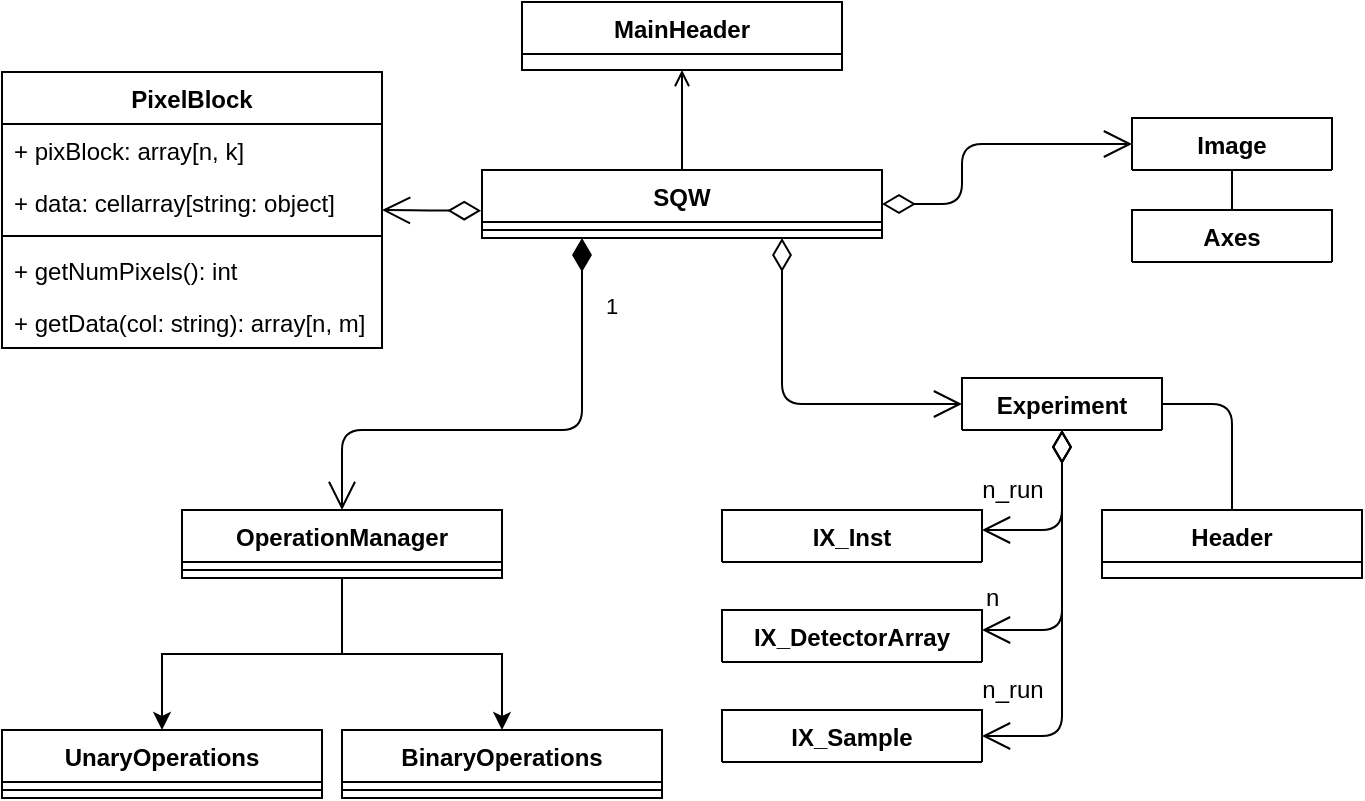 <mxfile version="12.6.5" type="device" pages="3"><diagram id="QwqzA-jwFppYoHjZDij1" name="SQW"><mxGraphModel dx="1741" dy="666" grid="1" gridSize="10" guides="1" tooltips="1" connect="1" arrows="1" fold="1" page="1" pageScale="1" pageWidth="827" pageHeight="1169" math="1" shadow="0"><root><mxCell id="0"/><mxCell id="1" parent="0"/><mxCell id="uByzrHGKSNiiSkmehca9-1" value="Experiment" style="swimlane;fontStyle=1;align=center;verticalAlign=top;childLayout=stackLayout;horizontal=1;startSize=26;horizontalStack=0;resizeParent=1;resizeParentMax=0;resizeLast=0;collapsible=1;marginBottom=0;" parent="1" vertex="1" collapsed="1"><mxGeometry x="310" y="254" width="100" height="26" as="geometry"><mxRectangle x="340" y="240" width="160" height="86" as="alternateBounds"/></mxGeometry></mxCell><mxCell id="uByzrHGKSNiiSkmehca9-2" value="+ field: type" style="text;strokeColor=none;fillColor=none;align=left;verticalAlign=top;spacingLeft=4;spacingRight=4;overflow=hidden;rotatable=0;points=[[0,0.5],[1,0.5]];portConstraint=eastwest;" parent="uByzrHGKSNiiSkmehca9-1" vertex="1"><mxGeometry y="26" width="100" height="26" as="geometry"/></mxCell><mxCell id="uByzrHGKSNiiSkmehca9-3" value="" style="line;strokeWidth=1;fillColor=none;align=left;verticalAlign=middle;spacingTop=-1;spacingLeft=3;spacingRight=3;rotatable=0;labelPosition=right;points=[];portConstraint=eastwest;" parent="uByzrHGKSNiiSkmehca9-1" vertex="1"><mxGeometry y="52" width="100" height="8" as="geometry"/></mxCell><mxCell id="uByzrHGKSNiiSkmehca9-4" value="+ method(type): type" style="text;strokeColor=none;fillColor=none;align=left;verticalAlign=top;spacingLeft=4;spacingRight=4;overflow=hidden;rotatable=0;points=[[0,0.5],[1,0.5]];portConstraint=eastwest;" parent="uByzrHGKSNiiSkmehca9-1" vertex="1"><mxGeometry y="60" width="100" height="26" as="geometry"/></mxCell><mxCell id="uByzrHGKSNiiSkmehca9-5" value="IX_Inst" style="swimlane;fontStyle=1;align=center;verticalAlign=top;childLayout=stackLayout;horizontal=1;startSize=26;horizontalStack=0;resizeParent=1;resizeParentMax=0;resizeLast=0;collapsible=1;marginBottom=0;" parent="1" vertex="1" collapsed="1"><mxGeometry x="190" y="320" width="130" height="26" as="geometry"><mxRectangle x="340" y="240" width="160" height="86" as="alternateBounds"/></mxGeometry></mxCell><mxCell id="uByzrHGKSNiiSkmehca9-6" value="+ field: type" style="text;strokeColor=none;fillColor=none;align=left;verticalAlign=top;spacingLeft=4;spacingRight=4;overflow=hidden;rotatable=0;points=[[0,0.5],[1,0.5]];portConstraint=eastwest;" parent="uByzrHGKSNiiSkmehca9-5" vertex="1"><mxGeometry y="26" width="130" height="26" as="geometry"/></mxCell><mxCell id="uByzrHGKSNiiSkmehca9-7" value="" style="line;strokeWidth=1;fillColor=none;align=left;verticalAlign=middle;spacingTop=-1;spacingLeft=3;spacingRight=3;rotatable=0;labelPosition=right;points=[];portConstraint=eastwest;" parent="uByzrHGKSNiiSkmehca9-5" vertex="1"><mxGeometry y="52" width="130" height="8" as="geometry"/></mxCell><mxCell id="uByzrHGKSNiiSkmehca9-8" value="+ method(type): type" style="text;strokeColor=none;fillColor=none;align=left;verticalAlign=top;spacingLeft=4;spacingRight=4;overflow=hidden;rotatable=0;points=[[0,0.5],[1,0.5]];portConstraint=eastwest;" parent="uByzrHGKSNiiSkmehca9-5" vertex="1"><mxGeometry y="60" width="130" height="26" as="geometry"/></mxCell><mxCell id="UXlfyjf_Ma_V-kCq7mnc-8" value="" style="edgeStyle=orthogonalEdgeStyle;rounded=0;orthogonalLoop=1;jettySize=auto;html=1;entryX=0.5;entryY=1;entryDx=0;entryDy=0;endArrow=open;endFill=0;" parent="1" source="uByzrHGKSNiiSkmehca9-13" target="UXlfyjf_Ma_V-kCq7mnc-3" edge="1"><mxGeometry relative="1" as="geometry"><mxPoint x="140" y="168" as="targetPoint"/></mxGeometry></mxCell><mxCell id="uByzrHGKSNiiSkmehca9-13" value="SQW" style="swimlane;fontStyle=1;align=center;verticalAlign=top;childLayout=stackLayout;horizontal=1;startSize=26;horizontalStack=0;resizeParent=1;resizeParentMax=0;resizeLast=0;collapsible=1;marginBottom=0;" parent="1" vertex="1"><mxGeometry x="70" y="150" width="200" height="34" as="geometry"><mxRectangle x="140" y="250" width="130" height="60" as="alternateBounds"/></mxGeometry></mxCell><mxCell id="uByzrHGKSNiiSkmehca9-15" value="" style="line;strokeWidth=1;fillColor=none;align=left;verticalAlign=middle;spacingTop=-1;spacingLeft=3;spacingRight=3;rotatable=0;labelPosition=right;points=[];portConstraint=eastwest;" parent="uByzrHGKSNiiSkmehca9-13" vertex="1"><mxGeometry y="26" width="200" height="8" as="geometry"/></mxCell><mxCell id="uByzrHGKSNiiSkmehca9-19" value="" style="endArrow=open;html=1;endSize=12;startArrow=diamondThin;startSize=14;startFill=0;edgeStyle=orthogonalEdgeStyle;align=left;verticalAlign=bottom;endFill=0;" parent="1" source="uByzrHGKSNiiSkmehca9-1" target="bOdLpcUuw56rMBCcb9Eu-4" edge="1"><mxGeometry x="-1" y="3" relative="1" as="geometry"><mxPoint x="340" y="294" as="sourcePoint"/><mxPoint x="510" y="261" as="targetPoint"/><Array as="points"><mxPoint x="360" y="380"/></Array></mxGeometry></mxCell><mxCell id="uByzrHGKSNiiSkmehca9-21" value="" style="endArrow=open;html=1;endSize=12;startArrow=diamondThin;startSize=14;startFill=0;edgeStyle=orthogonalEdgeStyle;align=left;verticalAlign=bottom;entryX=0;entryY=0.5;entryDx=0;entryDy=0;exitX=0.75;exitY=1;exitDx=0;exitDy=0;" parent="1" source="uByzrHGKSNiiSkmehca9-13" target="uByzrHGKSNiiSkmehca9-1" edge="1"><mxGeometry x="-1" y="3" relative="1" as="geometry"><mxPoint x="380" y="294" as="sourcePoint"/><mxPoint x="560" y="271" as="targetPoint"/></mxGeometry></mxCell><mxCell id="uByzrHGKSNiiSkmehca9-24" value="" style="endArrow=open;html=1;endSize=12;startArrow=diamondThin;startSize=14;startFill=0;edgeStyle=orthogonalEdgeStyle;align=left;verticalAlign=bottom;exitX=-0.002;exitY=0.598;exitDx=0;exitDy=0;exitPerimeter=0;" parent="1" source="uByzrHGKSNiiSkmehca9-13" target="uPq2x5SJ8ggqjvuGyhQm-1" edge="1"><mxGeometry x="-1" y="3" relative="1" as="geometry"><mxPoint x="70" y="189" as="sourcePoint"/><mxPoint x="-90" y="220" as="targetPoint"/><Array as="points"/></mxGeometry></mxCell><mxCell id="uByzrHGKSNiiSkmehca9-26" value="Image" style="swimlane;fontStyle=1;align=center;verticalAlign=top;childLayout=stackLayout;horizontal=1;startSize=26;horizontalStack=0;resizeParent=1;resizeParentMax=0;resizeLast=0;collapsible=1;marginBottom=0;" parent="1" vertex="1" collapsed="1"><mxGeometry x="395" y="124" width="100" height="26" as="geometry"><mxRectangle x="340" y="240" width="160" height="86" as="alternateBounds"/></mxGeometry></mxCell><mxCell id="uByzrHGKSNiiSkmehca9-27" value="+ field: type" style="text;strokeColor=none;fillColor=none;align=left;verticalAlign=top;spacingLeft=4;spacingRight=4;overflow=hidden;rotatable=0;points=[[0,0.5],[1,0.5]];portConstraint=eastwest;" parent="uByzrHGKSNiiSkmehca9-26" vertex="1"><mxGeometry y="26" width="100" height="26" as="geometry"/></mxCell><mxCell id="uByzrHGKSNiiSkmehca9-28" value="" style="line;strokeWidth=1;fillColor=none;align=left;verticalAlign=middle;spacingTop=-1;spacingLeft=3;spacingRight=3;rotatable=0;labelPosition=right;points=[];portConstraint=eastwest;" parent="uByzrHGKSNiiSkmehca9-26" vertex="1"><mxGeometry y="52" width="100" height="8" as="geometry"/></mxCell><mxCell id="uByzrHGKSNiiSkmehca9-29" value="+ method(type): type" style="text;strokeColor=none;fillColor=none;align=left;verticalAlign=top;spacingLeft=4;spacingRight=4;overflow=hidden;rotatable=0;points=[[0,0.5],[1,0.5]];portConstraint=eastwest;" parent="uByzrHGKSNiiSkmehca9-26" vertex="1"><mxGeometry y="60" width="100" height="26" as="geometry"/></mxCell><mxCell id="HDibPzXR41GS8r8issZK-11" value="Axes" style="swimlane;fontStyle=1;align=center;verticalAlign=top;childLayout=stackLayout;horizontal=1;startSize=26;horizontalStack=0;resizeParent=1;resizeParentMax=0;resizeLast=0;collapsible=1;marginBottom=0;" parent="1" vertex="1" collapsed="1"><mxGeometry x="395" y="170" width="100" height="26" as="geometry"><mxRectangle x="340" y="240" width="160" height="86" as="alternateBounds"/></mxGeometry></mxCell><mxCell id="HDibPzXR41GS8r8issZK-12" value="+ field: type" style="text;strokeColor=none;fillColor=none;align=left;verticalAlign=top;spacingLeft=4;spacingRight=4;overflow=hidden;rotatable=0;points=[[0,0.5],[1,0.5]];portConstraint=eastwest;" parent="HDibPzXR41GS8r8issZK-11" vertex="1"><mxGeometry y="26" width="100" height="26" as="geometry"/></mxCell><mxCell id="HDibPzXR41GS8r8issZK-13" value="" style="line;strokeWidth=1;fillColor=none;align=left;verticalAlign=middle;spacingTop=-1;spacingLeft=3;spacingRight=3;rotatable=0;labelPosition=right;points=[];portConstraint=eastwest;" parent="HDibPzXR41GS8r8issZK-11" vertex="1"><mxGeometry y="52" width="100" height="8" as="geometry"/></mxCell><mxCell id="HDibPzXR41GS8r8issZK-14" value="+ method(type): type" style="text;strokeColor=none;fillColor=none;align=left;verticalAlign=top;spacingLeft=4;spacingRight=4;overflow=hidden;rotatable=0;points=[[0,0.5],[1,0.5]];portConstraint=eastwest;" parent="HDibPzXR41GS8r8issZK-11" vertex="1"><mxGeometry y="60" width="100" height="26" as="geometry"/></mxCell><mxCell id="uByzrHGKSNiiSkmehca9-30" value="" style="endArrow=open;html=1;endSize=12;startArrow=diamondThin;startSize=14;startFill=0;edgeStyle=orthogonalEdgeStyle;align=left;verticalAlign=bottom;exitX=1;exitY=0.5;exitDx=0;exitDy=0;entryX=0;entryY=0.5;entryDx=0;entryDy=0;" parent="1" source="uByzrHGKSNiiSkmehca9-13" target="uByzrHGKSNiiSkmehca9-26" edge="1"><mxGeometry x="-1" y="3" relative="1" as="geometry"><mxPoint x="270" y="189" as="sourcePoint"/><mxPoint x="559.905" y="397.857" as="targetPoint"/><Array as="points"><mxPoint x="310" y="167"/><mxPoint x="310" y="137"/></Array></mxGeometry></mxCell><mxCell id="HDibPzXR41GS8r8issZK-7" value="" style="edgeStyle=orthogonalEdgeStyle;rounded=0;orthogonalLoop=1;jettySize=auto;html=1;" parent="1" source="uByzrHGKSNiiSkmehca9-49" target="HDibPzXR41GS8r8issZK-5" edge="1"><mxGeometry relative="1" as="geometry"/></mxCell><mxCell id="uByzrHGKSNiiSkmehca9-49" value="OperationManager" style="swimlane;fontStyle=1;align=center;verticalAlign=top;childLayout=stackLayout;horizontal=1;startSize=26;horizontalStack=0;resizeParent=1;resizeParentMax=0;resizeLast=0;collapsible=1;marginBottom=0;" parent="1" vertex="1"><mxGeometry x="-80" y="320" width="160" height="34" as="geometry"/></mxCell><mxCell id="uByzrHGKSNiiSkmehca9-51" value="" style="line;strokeWidth=1;fillColor=none;align=left;verticalAlign=middle;spacingTop=-1;spacingLeft=3;spacingRight=3;rotatable=0;labelPosition=right;points=[];portConstraint=eastwest;" parent="uByzrHGKSNiiSkmehca9-49" vertex="1"><mxGeometry y="26" width="160" height="8" as="geometry"/></mxCell><mxCell id="HDibPzXR41GS8r8issZK-5" value="BinaryOperations" style="swimlane;fontStyle=1;align=center;verticalAlign=top;childLayout=stackLayout;horizontal=1;startSize=26;horizontalStack=0;resizeParent=1;resizeParentMax=0;resizeLast=0;collapsible=1;marginBottom=0;" parent="1" vertex="1"><mxGeometry y="430" width="160" height="34" as="geometry"/></mxCell><mxCell id="HDibPzXR41GS8r8issZK-6" value="" style="line;strokeWidth=1;fillColor=none;align=left;verticalAlign=middle;spacingTop=-1;spacingLeft=3;spacingRight=3;rotatable=0;labelPosition=right;points=[];portConstraint=eastwest;" parent="HDibPzXR41GS8r8issZK-5" vertex="1"><mxGeometry y="26" width="160" height="8" as="geometry"/></mxCell><mxCell id="uByzrHGKSNiiSkmehca9-55" value="1" style="endArrow=open;html=1;endSize=12;startArrow=diamondThin;startSize=14;startFill=1;edgeStyle=orthogonalEdgeStyle;align=left;verticalAlign=bottom;entryX=0.5;entryY=0;entryDx=0;entryDy=0;exitX=0.25;exitY=1;exitDx=0;exitDy=0;" parent="1" source="uByzrHGKSNiiSkmehca9-13" target="uByzrHGKSNiiSkmehca9-49" edge="1"><mxGeometry x="-0.667" y="10" relative="1" as="geometry"><mxPoint x="140" y="280" as="sourcePoint"/><mxPoint x="150" y="375" as="targetPoint"/><mxPoint as="offset"/><Array as="points"><mxPoint x="120" y="280"/><mxPoint y="280"/></Array></mxGeometry></mxCell><mxCell id="HDibPzXR41GS8r8issZK-8" value="UnaryOperations" style="swimlane;fontStyle=1;align=center;verticalAlign=top;childLayout=stackLayout;horizontal=1;startSize=26;horizontalStack=0;resizeParent=1;resizeParentMax=0;resizeLast=0;collapsible=1;marginBottom=0;" parent="1" vertex="1"><mxGeometry x="-170" y="430" width="160" height="34" as="geometry"/></mxCell><mxCell id="HDibPzXR41GS8r8issZK-9" value="" style="line;strokeWidth=1;fillColor=none;align=left;verticalAlign=middle;spacingTop=-1;spacingLeft=3;spacingRight=3;rotatable=0;labelPosition=right;points=[];portConstraint=eastwest;" parent="HDibPzXR41GS8r8issZK-8" vertex="1"><mxGeometry y="26" width="160" height="8" as="geometry"/></mxCell><mxCell id="HDibPzXR41GS8r8issZK-10" value="" style="edgeStyle=orthogonalEdgeStyle;rounded=0;orthogonalLoop=1;jettySize=auto;html=1;exitX=0.5;exitY=1;exitDx=0;exitDy=0;entryX=0.5;entryY=0;entryDx=0;entryDy=0;" parent="1" source="uByzrHGKSNiiSkmehca9-49" target="HDibPzXR41GS8r8issZK-8" edge="1"><mxGeometry relative="1" as="geometry"><mxPoint x="10" y="354" as="sourcePoint"/><mxPoint x="90" y="440" as="targetPoint"/></mxGeometry></mxCell><mxCell id="uPq2x5SJ8ggqjvuGyhQm-1" value="PixelBlock" style="swimlane;fontStyle=1;align=center;verticalAlign=top;childLayout=stackLayout;horizontal=1;startSize=26;horizontalStack=0;resizeParent=1;resizeParentMax=0;resizeLast=0;collapsible=1;marginBottom=0;" parent="1" vertex="1"><mxGeometry x="-170" y="101" width="190" height="138" as="geometry"/></mxCell><mxCell id="uPq2x5SJ8ggqjvuGyhQm-2" value="+ pixBlock: array[n, k]" style="text;strokeColor=none;fillColor=none;align=left;verticalAlign=top;spacingLeft=4;spacingRight=4;overflow=hidden;rotatable=0;points=[[0,0.5],[1,0.5]];portConstraint=eastwest;" parent="uPq2x5SJ8ggqjvuGyhQm-1" vertex="1"><mxGeometry y="26" width="190" height="26" as="geometry"/></mxCell><mxCell id="uPq2x5SJ8ggqjvuGyhQm-13" value="+ data: cellarray[string: object]" style="text;strokeColor=none;fillColor=none;align=left;verticalAlign=top;spacingLeft=4;spacingRight=4;overflow=hidden;rotatable=0;points=[[0,0.5],[1,0.5]];portConstraint=eastwest;" parent="uPq2x5SJ8ggqjvuGyhQm-1" vertex="1"><mxGeometry y="52" width="190" height="26" as="geometry"/></mxCell><mxCell id="uPq2x5SJ8ggqjvuGyhQm-3" value="" style="line;strokeWidth=1;fillColor=none;align=left;verticalAlign=middle;spacingTop=-1;spacingLeft=3;spacingRight=3;rotatable=0;labelPosition=right;points=[];portConstraint=eastwest;" parent="uPq2x5SJ8ggqjvuGyhQm-1" vertex="1"><mxGeometry y="78" width="190" height="8" as="geometry"/></mxCell><mxCell id="uPq2x5SJ8ggqjvuGyhQm-11" value="+ getNumPixels(): int" style="text;strokeColor=none;fillColor=none;align=left;verticalAlign=top;spacingLeft=4;spacingRight=4;overflow=hidden;rotatable=0;points=[[0,0.5],[1,0.5]];portConstraint=eastwest;" parent="uPq2x5SJ8ggqjvuGyhQm-1" vertex="1"><mxGeometry y="86" width="190" height="26" as="geometry"/></mxCell><mxCell id="uPq2x5SJ8ggqjvuGyhQm-12" value="+ getData(col: string): array[n, m]" style="text;strokeColor=none;fillColor=none;align=left;verticalAlign=top;spacingLeft=4;spacingRight=4;overflow=hidden;rotatable=0;points=[[0,0.5],[1,0.5]];portConstraint=eastwest;" parent="uPq2x5SJ8ggqjvuGyhQm-1" vertex="1"><mxGeometry y="112" width="190" height="26" as="geometry"/></mxCell><mxCell id="UXlfyjf_Ma_V-kCq7mnc-3" value="MainHeader" style="swimlane;fontStyle=1;align=center;verticalAlign=top;childLayout=stackLayout;horizontal=1;startSize=26;horizontalStack=0;resizeParent=1;resizeParentMax=0;resizeLast=0;collapsible=1;marginBottom=0;" parent="1" vertex="1"><mxGeometry x="90" y="66" width="160" height="34" as="geometry"><mxRectangle x="90" y="60" width="90" height="26" as="alternateBounds"/></mxGeometry></mxCell><mxCell id="bOdLpcUuw56rMBCcb9Eu-4" value="IX_DetectorArray" style="swimlane;fontStyle=1;align=center;verticalAlign=top;childLayout=stackLayout;horizontal=1;startSize=26;horizontalStack=0;resizeParent=1;resizeParentMax=0;resizeLast=0;collapsible=1;marginBottom=0;" parent="1" vertex="1" collapsed="1"><mxGeometry x="190" y="370" width="130" height="26" as="geometry"><mxRectangle x="340" y="240" width="160" height="86" as="alternateBounds"/></mxGeometry></mxCell><mxCell id="bOdLpcUuw56rMBCcb9Eu-5" value="+ field: type" style="text;strokeColor=none;fillColor=none;align=left;verticalAlign=top;spacingLeft=4;spacingRight=4;overflow=hidden;rotatable=0;points=[[0,0.5],[1,0.5]];portConstraint=eastwest;" parent="bOdLpcUuw56rMBCcb9Eu-4" vertex="1"><mxGeometry y="26" width="130" height="26" as="geometry"/></mxCell><mxCell id="bOdLpcUuw56rMBCcb9Eu-6" value="" style="line;strokeWidth=1;fillColor=none;align=left;verticalAlign=middle;spacingTop=-1;spacingLeft=3;spacingRight=3;rotatable=0;labelPosition=right;points=[];portConstraint=eastwest;" parent="bOdLpcUuw56rMBCcb9Eu-4" vertex="1"><mxGeometry y="52" width="130" height="8" as="geometry"/></mxCell><mxCell id="bOdLpcUuw56rMBCcb9Eu-7" value="+ method(type): type" style="text;strokeColor=none;fillColor=none;align=left;verticalAlign=top;spacingLeft=4;spacingRight=4;overflow=hidden;rotatable=0;points=[[0,0.5],[1,0.5]];portConstraint=eastwest;" parent="bOdLpcUuw56rMBCcb9Eu-4" vertex="1"><mxGeometry y="60" width="130" height="26" as="geometry"/></mxCell><mxCell id="bOdLpcUuw56rMBCcb9Eu-8" value="" style="endArrow=open;html=1;endSize=12;startArrow=diamondThin;startSize=14;startFill=0;edgeStyle=orthogonalEdgeStyle;align=left;verticalAlign=bottom;" parent="1" source="uByzrHGKSNiiSkmehca9-1" target="uByzrHGKSNiiSkmehca9-5" edge="1"><mxGeometry x="-1" y="3" relative="1" as="geometry"><mxPoint x="464.5" y="124" as="sourcePoint"/><mxPoint x="544.5" y="150" as="targetPoint"/><Array as="points"><mxPoint x="360" y="330"/></Array></mxGeometry></mxCell><mxCell id="bOdLpcUuw56rMBCcb9Eu-11" value="IX_Sample" style="swimlane;fontStyle=1;align=center;verticalAlign=top;childLayout=stackLayout;horizontal=1;startSize=26;horizontalStack=0;resizeParent=1;resizeParentMax=0;resizeLast=0;collapsible=1;marginBottom=0;" parent="1" vertex="1" collapsed="1"><mxGeometry x="190" y="420" width="130" height="26" as="geometry"><mxRectangle x="340" y="240" width="160" height="86" as="alternateBounds"/></mxGeometry></mxCell><mxCell id="bOdLpcUuw56rMBCcb9Eu-12" value="+ field: type" style="text;strokeColor=none;fillColor=none;align=left;verticalAlign=top;spacingLeft=4;spacingRight=4;overflow=hidden;rotatable=0;points=[[0,0.5],[1,0.5]];portConstraint=eastwest;" parent="bOdLpcUuw56rMBCcb9Eu-11" vertex="1"><mxGeometry y="26" width="130" height="26" as="geometry"/></mxCell><mxCell id="bOdLpcUuw56rMBCcb9Eu-13" value="" style="line;strokeWidth=1;fillColor=none;align=left;verticalAlign=middle;spacingTop=-1;spacingLeft=3;spacingRight=3;rotatable=0;labelPosition=right;points=[];portConstraint=eastwest;" parent="bOdLpcUuw56rMBCcb9Eu-11" vertex="1"><mxGeometry y="52" width="130" height="8" as="geometry"/></mxCell><mxCell id="bOdLpcUuw56rMBCcb9Eu-14" value="+ method(type): type" style="text;strokeColor=none;fillColor=none;align=left;verticalAlign=top;spacingLeft=4;spacingRight=4;overflow=hidden;rotatable=0;points=[[0,0.5],[1,0.5]];portConstraint=eastwest;" parent="bOdLpcUuw56rMBCcb9Eu-11" vertex="1"><mxGeometry y="60" width="130" height="26" as="geometry"/></mxCell><mxCell id="bOdLpcUuw56rMBCcb9Eu-16" value="n_run" style="text;html=1;align=center;verticalAlign=middle;resizable=0;points=[];autosize=1;" parent="1" vertex="1"><mxGeometry x="310" y="400" width="50" height="20" as="geometry"/></mxCell><mxCell id="bOdLpcUuw56rMBCcb9Eu-17" value="n_run" style="text;html=1;align=center;verticalAlign=middle;resizable=0;points=[];autosize=1;" parent="1" vertex="1"><mxGeometry x="310" y="300" width="50" height="20" as="geometry"/></mxCell><mxCell id="bOdLpcUuw56rMBCcb9Eu-18" value="n" style="text;html=1;" parent="1" vertex="1"><mxGeometry x="320" y="350" width="60" height="26" as="geometry"/></mxCell><mxCell id="bOdLpcUuw56rMBCcb9Eu-23" value="Header" style="swimlane;fontStyle=1;align=center;verticalAlign=top;childLayout=stackLayout;horizontal=1;startSize=26;horizontalStack=0;resizeParent=1;resizeParentMax=0;resizeLast=0;collapsible=1;marginBottom=0;" parent="1" vertex="1"><mxGeometry x="380" y="320" width="130" height="34" as="geometry"><mxRectangle x="90" y="60" width="90" height="26" as="alternateBounds"/></mxGeometry></mxCell><mxCell id="bOdLpcUuw56rMBCcb9Eu-25" value="" style="endArrow=none;html=1;entryX=0.5;entryY=0;entryDx=0;entryDy=0;exitX=1;exitY=0.5;exitDx=0;exitDy=0;" parent="1" source="uByzrHGKSNiiSkmehca9-1" target="bOdLpcUuw56rMBCcb9Eu-23" edge="1"><mxGeometry width="50" height="50" relative="1" as="geometry"><mxPoint x="500" y="70" as="sourcePoint"/><mxPoint x="-10" y="990" as="targetPoint"/><Array as="points"><mxPoint x="445" y="267"/></Array></mxGeometry></mxCell><mxCell id="XyZUDaQZf3NCN67nDtMt-1" value="" style="endArrow=open;html=1;endSize=12;startArrow=diamondThin;startSize=14;startFill=0;edgeStyle=orthogonalEdgeStyle;align=left;verticalAlign=bottom;entryX=1;entryY=0.5;entryDx=0;entryDy=0;" parent="1" source="uByzrHGKSNiiSkmehca9-1" edge="1" target="bOdLpcUuw56rMBCcb9Eu-11"><mxGeometry x="-1" y="3" relative="1" as="geometry"><mxPoint x="420" y="170" as="sourcePoint"/><mxPoint x="330" y="433" as="targetPoint"/><Array as="points"><mxPoint x="360" y="433"/></Array></mxGeometry></mxCell><mxCell id="af6Gt6pwJCy4vHc1VWiM-1" value="" style="endArrow=none;html=1;exitX=0.5;exitY=0;exitDx=0;exitDy=0;" parent="1" source="HDibPzXR41GS8r8issZK-11" target="uByzrHGKSNiiSkmehca9-26" edge="1"><mxGeometry width="50" height="50" relative="1" as="geometry"><mxPoint x="-170" y="540" as="sourcePoint"/><mxPoint x="-120" y="490" as="targetPoint"/></mxGeometry></mxCell></root></mxGraphModel></diagram><diagram id="NvJQdWZxU8Z_gHFcuP2I" name="DND"><mxGraphModel dx="1326" dy="966" grid="1" gridSize="10" guides="1" tooltips="1" connect="1" arrows="1" fold="1" page="1" pageScale="1" pageWidth="850" pageHeight="1100" math="0" shadow="0"><root><mxCell id="RhBOL1Klgt0JUMgL-Cej-0"/><mxCell id="RhBOL1Klgt0JUMgL-Cej-1" parent="RhBOL1Klgt0JUMgL-Cej-0"/><mxCell id="RhBOL1Klgt0JUMgL-Cej-2" value="DND" style="swimlane;fontStyle=1;align=center;verticalAlign=top;childLayout=stackLayout;horizontal=1;startSize=26;horizontalStack=0;resizeParent=1;resizeParentMax=0;resizeLast=0;collapsible=1;marginBottom=0;" parent="RhBOL1Klgt0JUMgL-Cej-1" vertex="1" collapsed="1"><mxGeometry x="200" y="164" width="190" height="26" as="geometry"><mxRectangle x="120" y="197" width="160" height="86" as="alternateBounds"/></mxGeometry></mxCell><mxCell id="RhBOL1Klgt0JUMgL-Cej-3" value="+ filename: string" style="text;strokeColor=none;fillColor=none;align=left;verticalAlign=top;spacingLeft=4;spacingRight=4;overflow=hidden;rotatable=0;points=[[0,0.5],[1,0.5]];portConstraint=eastwest;" parent="RhBOL1Klgt0JUMgL-Cej-2" vertex="1"><mxGeometry y="26" width="190" height="26" as="geometry"/></mxCell><mxCell id="RhBOL1Klgt0JUMgL-Cej-4" value="" style="line;strokeWidth=1;fillColor=none;align=left;verticalAlign=middle;spacingTop=-1;spacingLeft=3;spacingRight=3;rotatable=0;labelPosition=right;points=[];portConstraint=eastwest;" parent="RhBOL1Klgt0JUMgL-Cej-2" vertex="1"><mxGeometry y="52" width="190" height="8" as="geometry"/></mxCell><mxCell id="RhBOL1Klgt0JUMgL-Cej-5" value="+ method(type): type" style="text;strokeColor=none;fillColor=none;align=left;verticalAlign=top;spacingLeft=4;spacingRight=4;overflow=hidden;rotatable=0;points=[[0,0.5],[1,0.5]];portConstraint=eastwest;" parent="RhBOL1Klgt0JUMgL-Cej-2" vertex="1"><mxGeometry y="60" width="190" height="26" as="geometry"/></mxCell><mxCell id="RhBOL1Klgt0JUMgL-Cej-6" value="Image" style="swimlane;fontStyle=1;align=center;verticalAlign=top;childLayout=stackLayout;horizontal=1;startSize=26;horizontalStack=0;resizeParent=1;resizeParentMax=0;resizeLast=0;collapsible=1;marginBottom=0;" parent="RhBOL1Klgt0JUMgL-Cej-1" vertex="1" collapsed="1"><mxGeometry x="540" y="164" width="100" height="26" as="geometry"><mxRectangle x="340" y="240" width="160" height="86" as="alternateBounds"/></mxGeometry></mxCell><mxCell id="RhBOL1Klgt0JUMgL-Cej-7" value="+ field: type" style="text;strokeColor=none;fillColor=none;align=left;verticalAlign=top;spacingLeft=4;spacingRight=4;overflow=hidden;rotatable=0;points=[[0,0.5],[1,0.5]];portConstraint=eastwest;" parent="RhBOL1Klgt0JUMgL-Cej-6" vertex="1"><mxGeometry y="26" width="100" height="26" as="geometry"/></mxCell><mxCell id="RhBOL1Klgt0JUMgL-Cej-8" value="" style="line;strokeWidth=1;fillColor=none;align=left;verticalAlign=middle;spacingTop=-1;spacingLeft=3;spacingRight=3;rotatable=0;labelPosition=right;points=[];portConstraint=eastwest;" parent="RhBOL1Klgt0JUMgL-Cej-6" vertex="1"><mxGeometry y="52" width="100" height="8" as="geometry"/></mxCell><mxCell id="RhBOL1Klgt0JUMgL-Cej-9" value="+ method(type): type" style="text;strokeColor=none;fillColor=none;align=left;verticalAlign=top;spacingLeft=4;spacingRight=4;overflow=hidden;rotatable=0;points=[[0,0.5],[1,0.5]];portConstraint=eastwest;" parent="RhBOL1Klgt0JUMgL-Cej-6" vertex="1"><mxGeometry y="60" width="100" height="26" as="geometry"/></mxCell><mxCell id="RhBOL1Klgt0JUMgL-Cej-10" value="" style="endArrow=open;html=1;endSize=12;startArrow=diamondThin;startSize=14;startFill=0;edgeStyle=orthogonalEdgeStyle;align=left;verticalAlign=bottom;exitX=1;exitY=0.5;exitDx=0;exitDy=0;entryX=0;entryY=0.5;entryDx=0;entryDy=0;" parent="RhBOL1Klgt0JUMgL-Cej-1" source="RhBOL1Klgt0JUMgL-Cej-2" target="RhBOL1Klgt0JUMgL-Cej-6" edge="1"><mxGeometry x="-1" y="3" relative="1" as="geometry"><mxPoint x="319.905" y="-233.143" as="sourcePoint"/><mxPoint x="480" y="-3" as="targetPoint"/></mxGeometry></mxCell><mxCell id="RhBOL1Klgt0JUMgL-Cej-11" value="Experiment" style="swimlane;fontStyle=1;align=center;verticalAlign=top;childLayout=stackLayout;horizontal=1;startSize=26;horizontalStack=0;resizeParent=1;resizeParentMax=0;resizeLast=0;collapsible=1;marginBottom=0;" parent="RhBOL1Klgt0JUMgL-Cej-1" vertex="1" collapsed="1"><mxGeometry x="540" y="124" width="100" height="26" as="geometry"><mxRectangle x="340" y="240" width="160" height="86" as="alternateBounds"/></mxGeometry></mxCell><mxCell id="RhBOL1Klgt0JUMgL-Cej-12" value="+ field: type" style="text;strokeColor=none;fillColor=none;align=left;verticalAlign=top;spacingLeft=4;spacingRight=4;overflow=hidden;rotatable=0;points=[[0,0.5],[1,0.5]];portConstraint=eastwest;" parent="RhBOL1Klgt0JUMgL-Cej-11" vertex="1"><mxGeometry y="26" width="100" height="26" as="geometry"/></mxCell><mxCell id="RhBOL1Klgt0JUMgL-Cej-13" value="" style="line;strokeWidth=1;fillColor=none;align=left;verticalAlign=middle;spacingTop=-1;spacingLeft=3;spacingRight=3;rotatable=0;labelPosition=right;points=[];portConstraint=eastwest;" parent="RhBOL1Klgt0JUMgL-Cej-11" vertex="1"><mxGeometry y="52" width="100" height="8" as="geometry"/></mxCell><mxCell id="RhBOL1Klgt0JUMgL-Cej-14" value="+ method(type): type" style="text;strokeColor=none;fillColor=none;align=left;verticalAlign=top;spacingLeft=4;spacingRight=4;overflow=hidden;rotatable=0;points=[[0,0.5],[1,0.5]];portConstraint=eastwest;" parent="RhBOL1Klgt0JUMgL-Cej-11" vertex="1"><mxGeometry y="60" width="100" height="26" as="geometry"/></mxCell><mxCell id="RhBOL1Klgt0JUMgL-Cej-15" value="" style="endArrow=open;html=1;endSize=12;startArrow=diamondThin;startSize=14;startFill=0;edgeStyle=orthogonalEdgeStyle;align=left;verticalAlign=bottom;entryX=0;entryY=0.5;entryDx=0;entryDy=0;" parent="RhBOL1Klgt0JUMgL-Cej-1" target="RhBOL1Klgt0JUMgL-Cej-11" edge="1"><mxGeometry x="-1" y="3" relative="1" as="geometry"><mxPoint x="390" y="177" as="sourcePoint"/><mxPoint x="505" y="54" as="targetPoint"/></mxGeometry></mxCell><mxCell id="RhBOL1Klgt0JUMgL-Cej-16" value="MainHeader" style="swimlane;fontStyle=1;align=center;verticalAlign=top;childLayout=stackLayout;horizontal=1;startSize=26;horizontalStack=0;resizeParent=1;resizeParentMax=0;resizeLast=0;collapsible=1;marginBottom=0;" parent="RhBOL1Klgt0JUMgL-Cej-1" vertex="1"><mxGeometry x="215" y="90" width="160" height="34" as="geometry"><mxRectangle x="90" y="60" width="90" height="26" as="alternateBounds"/></mxGeometry></mxCell><mxCell id="RhBOL1Klgt0JUMgL-Cej-17" value="" style="endArrow=open;html=1;endSize=12;startArrow=none;startSize=14;startFill=0;edgeStyle=orthogonalEdgeStyle;align=left;verticalAlign=bottom;entryX=0.5;entryY=1;entryDx=0;entryDy=0;exitX=0.5;exitY=0;exitDx=0;exitDy=0;" parent="RhBOL1Klgt0JUMgL-Cej-1" source="RhBOL1Klgt0JUMgL-Cej-2" target="RhBOL1Klgt0JUMgL-Cej-16" edge="1"><mxGeometry x="-1" y="3" relative="1" as="geometry"><mxPoint x="400" y="187" as="sourcePoint"/><mxPoint x="550" y="147" as="targetPoint"/></mxGeometry></mxCell><mxCell id="RhBOL1Klgt0JUMgL-Cej-18" value="Axes" style="swimlane;fontStyle=1;align=center;verticalAlign=top;childLayout=stackLayout;horizontal=1;startSize=26;horizontalStack=0;resizeParent=1;resizeParentMax=0;resizeLast=0;collapsible=1;marginBottom=0;" parent="RhBOL1Klgt0JUMgL-Cej-1" vertex="1" collapsed="1"><mxGeometry x="670" y="164" width="100" height="26" as="geometry"><mxRectangle x="340" y="240" width="160" height="86" as="alternateBounds"/></mxGeometry></mxCell><mxCell id="RhBOL1Klgt0JUMgL-Cej-19" value="+ field: type" style="text;strokeColor=none;fillColor=none;align=left;verticalAlign=top;spacingLeft=4;spacingRight=4;overflow=hidden;rotatable=0;points=[[0,0.5],[1,0.5]];portConstraint=eastwest;" parent="RhBOL1Klgt0JUMgL-Cej-18" vertex="1"><mxGeometry y="26" width="100" height="26" as="geometry"/></mxCell><mxCell id="RhBOL1Klgt0JUMgL-Cej-20" value="" style="line;strokeWidth=1;fillColor=none;align=left;verticalAlign=middle;spacingTop=-1;spacingLeft=3;spacingRight=3;rotatable=0;labelPosition=right;points=[];portConstraint=eastwest;" parent="RhBOL1Klgt0JUMgL-Cej-18" vertex="1"><mxGeometry y="52" width="100" height="8" as="geometry"/></mxCell><mxCell id="RhBOL1Klgt0JUMgL-Cej-21" value="+ method(type): type" style="text;strokeColor=none;fillColor=none;align=left;verticalAlign=top;spacingLeft=4;spacingRight=4;overflow=hidden;rotatable=0;points=[[0,0.5],[1,0.5]];portConstraint=eastwest;" parent="RhBOL1Klgt0JUMgL-Cej-18" vertex="1"><mxGeometry y="60" width="100" height="26" as="geometry"/></mxCell><mxCell id="RhBOL1Klgt0JUMgL-Cej-22" value="" style="endArrow=none;html=1;edgeStyle=orthogonalEdgeStyle;exitX=1;exitY=0.5;exitDx=0;exitDy=0;entryX=0;entryY=0.5;entryDx=0;entryDy=0;" parent="RhBOL1Klgt0JUMgL-Cej-1" target="RhBOL1Klgt0JUMgL-Cej-18" edge="1"><mxGeometry relative="1" as="geometry"><mxPoint x="640" y="177" as="sourcePoint"/><mxPoint x="1060" y="242" as="targetPoint"/></mxGeometry></mxCell><mxCell id="RhBOL1Klgt0JUMgL-Cej-23" value="" style="resizable=0;html=1;align=left;verticalAlign=bottom;labelBackgroundColor=#ffffff;fontSize=10;" parent="RhBOL1Klgt0JUMgL-Cej-22" connectable="0" vertex="1"><mxGeometry x="-1" relative="1" as="geometry"/></mxCell><mxCell id="RhBOL1Klgt0JUMgL-Cej-24" value="" style="resizable=0;html=1;align=right;verticalAlign=bottom;labelBackgroundColor=#ffffff;fontSize=10;" parent="RhBOL1Klgt0JUMgL-Cej-22" connectable="0" vertex="1"><mxGeometry x="1" relative="1" as="geometry"/></mxCell><mxCell id="kaZvenSjZJfuN2rJ4UsS-0" value="" style="edgeStyle=orthogonalEdgeStyle;rounded=0;orthogonalLoop=1;jettySize=auto;html=1;" edge="1" parent="RhBOL1Klgt0JUMgL-Cej-1" source="kaZvenSjZJfuN2rJ4UsS-1" target="kaZvenSjZJfuN2rJ4UsS-3"><mxGeometry relative="1" as="geometry"/></mxCell><mxCell id="kaZvenSjZJfuN2rJ4UsS-1" value="OperationManager" style="swimlane;fontStyle=1;align=center;verticalAlign=top;childLayout=stackLayout;horizontal=1;startSize=26;horizontalStack=0;resizeParent=1;resizeParentMax=0;resizeLast=0;collapsible=1;marginBottom=0;" vertex="1" parent="RhBOL1Klgt0JUMgL-Cej-1"><mxGeometry x="150" y="260" width="160" height="34" as="geometry"/></mxCell><mxCell id="kaZvenSjZJfuN2rJ4UsS-2" value="" style="line;strokeWidth=1;fillColor=none;align=left;verticalAlign=middle;spacingTop=-1;spacingLeft=3;spacingRight=3;rotatable=0;labelPosition=right;points=[];portConstraint=eastwest;" vertex="1" parent="kaZvenSjZJfuN2rJ4UsS-1"><mxGeometry y="26" width="160" height="8" as="geometry"/></mxCell><mxCell id="kaZvenSjZJfuN2rJ4UsS-3" value="BinaryOperations" style="swimlane;fontStyle=1;align=center;verticalAlign=top;childLayout=stackLayout;horizontal=1;startSize=26;horizontalStack=0;resizeParent=1;resizeParentMax=0;resizeLast=0;collapsible=1;marginBottom=0;" vertex="1" parent="RhBOL1Klgt0JUMgL-Cej-1"><mxGeometry x="230" y="370" width="160" height="34" as="geometry"/></mxCell><mxCell id="kaZvenSjZJfuN2rJ4UsS-4" value="" style="line;strokeWidth=1;fillColor=none;align=left;verticalAlign=middle;spacingTop=-1;spacingLeft=3;spacingRight=3;rotatable=0;labelPosition=right;points=[];portConstraint=eastwest;" vertex="1" parent="kaZvenSjZJfuN2rJ4UsS-3"><mxGeometry y="26" width="160" height="8" as="geometry"/></mxCell><mxCell id="kaZvenSjZJfuN2rJ4UsS-5" value="UnaryOperations" style="swimlane;fontStyle=1;align=center;verticalAlign=top;childLayout=stackLayout;horizontal=1;startSize=26;horizontalStack=0;resizeParent=1;resizeParentMax=0;resizeLast=0;collapsible=1;marginBottom=0;" vertex="1" parent="RhBOL1Klgt0JUMgL-Cej-1"><mxGeometry x="60" y="370" width="160" height="34" as="geometry"/></mxCell><mxCell id="kaZvenSjZJfuN2rJ4UsS-6" value="" style="line;strokeWidth=1;fillColor=none;align=left;verticalAlign=middle;spacingTop=-1;spacingLeft=3;spacingRight=3;rotatable=0;labelPosition=right;points=[];portConstraint=eastwest;" vertex="1" parent="kaZvenSjZJfuN2rJ4UsS-5"><mxGeometry y="26" width="160" height="8" as="geometry"/></mxCell><mxCell id="kaZvenSjZJfuN2rJ4UsS-7" value="" style="edgeStyle=orthogonalEdgeStyle;rounded=0;orthogonalLoop=1;jettySize=auto;html=1;exitX=0.5;exitY=1;exitDx=0;exitDy=0;entryX=0.5;entryY=0;entryDx=0;entryDy=0;" edge="1" parent="RhBOL1Klgt0JUMgL-Cej-1" source="kaZvenSjZJfuN2rJ4UsS-1" target="kaZvenSjZJfuN2rJ4UsS-5"><mxGeometry relative="1" as="geometry"><mxPoint x="240" y="294" as="sourcePoint"/><mxPoint x="320" y="380" as="targetPoint"/></mxGeometry></mxCell><mxCell id="Ts-qtUmGesYWUa2Sj8R3-0" value="1" style="endArrow=open;html=1;endSize=12;startArrow=diamondThin;startSize=14;startFill=1;edgeStyle=orthogonalEdgeStyle;align=left;verticalAlign=bottom;entryX=0.5;entryY=0;entryDx=0;entryDy=0;exitX=0.5;exitY=1;exitDx=0;exitDy=0;" edge="1" parent="RhBOL1Klgt0JUMgL-Cej-1" source="RhBOL1Klgt0JUMgL-Cej-2" target="kaZvenSjZJfuN2rJ4UsS-1"><mxGeometry x="-0.667" y="10" relative="1" as="geometry"><mxPoint x="120" y="184" as="sourcePoint"/><mxPoint y="320" as="targetPoint"/><mxPoint as="offset"/><Array as="points"><mxPoint x="295" y="220"/><mxPoint x="230" y="220"/></Array></mxGeometry></mxCell></root></mxGraphModel></diagram><diagram id="PUGFd3Pb_1DbGFBhQmrV" name="Projection"><mxGraphModel dx="1326" dy="966" grid="1" gridSize="10" guides="1" tooltips="1" connect="1" arrows="1" fold="1" page="1" pageScale="1" pageWidth="850" pageHeight="1100" math="0" shadow="0"><root><mxCell id="msTvSXTNd74ToFnhdwZu-0"/><mxCell id="msTvSXTNd74ToFnhdwZu-1" parent="msTvSXTNd74ToFnhdwZu-0"/><mxCell id="msTvSXTNd74ToFnhdwZu-2" value="IProjection" style="swimlane;fontStyle=1;align=center;verticalAlign=top;childLayout=stackLayout;horizontal=1;startSize=26;horizontalStack=0;resizeParent=1;resizeParentMax=0;resizeLast=0;collapsible=1;marginBottom=0;" parent="msTvSXTNd74ToFnhdwZu-1" vertex="1"><mxGeometry x="253" y="554" width="160" height="60" as="geometry"/></mxCell><mxCell id="msTvSXTNd74ToFnhdwZu-3" value="" style="line;strokeWidth=1;fillColor=none;align=left;verticalAlign=middle;spacingTop=-1;spacingLeft=3;spacingRight=3;rotatable=0;labelPosition=right;points=[];portConstraint=eastwest;" parent="msTvSXTNd74ToFnhdwZu-2" vertex="1"><mxGeometry y="26" width="160" height="8" as="geometry"/></mxCell><mxCell id="msTvSXTNd74ToFnhdwZu-4" value="+ apply_transformation()" style="text;strokeColor=none;fillColor=none;align=left;verticalAlign=top;spacingLeft=4;spacingRight=4;overflow=hidden;rotatable=0;points=[[0,0.5],[1,0.5]];portConstraint=eastwest;" parent="msTvSXTNd74ToFnhdwZu-2" vertex="1"><mxGeometry y="34" width="160" height="26" as="geometry"/></mxCell><mxCell id="msTvSXTNd74ToFnhdwZu-5" value="ProjectionManager" style="swimlane;fontStyle=1;align=center;verticalAlign=top;childLayout=stackLayout;horizontal=1;startSize=26;horizontalStack=0;resizeParent=1;resizeParentMax=0;resizeLast=0;collapsible=1;marginBottom=0;" parent="msTvSXTNd74ToFnhdwZu-1" vertex="1"><mxGeometry x="233" y="350" width="190" height="164" as="geometry"/></mxCell><mxCell id="msTvSXTNd74ToFnhdwZu-6" value="" style="line;strokeWidth=1;fillColor=none;align=left;verticalAlign=middle;spacingTop=-1;spacingLeft=3;spacingRight=3;rotatable=0;labelPosition=right;points=[];portConstraint=eastwest;" parent="msTvSXTNd74ToFnhdwZu-5" vertex="1"><mxGeometry y="26" width="190" height="8" as="geometry"/></mxCell><mxCell id="msTvSXTNd74ToFnhdwZu-7" value="+ cut(SQW, args): SQW" style="text;strokeColor=none;fillColor=none;align=left;verticalAlign=top;spacingLeft=4;spacingRight=4;overflow=hidden;rotatable=0;points=[[0,0.5],[1,0.5]];portConstraint=eastwest;" parent="msTvSXTNd74ToFnhdwZu-5" vertex="1"><mxGeometry y="34" width="190" height="26" as="geometry"/></mxCell><mxCell id="msTvSXTNd74ToFnhdwZu-8" value="+ symmetrize(SQW, args): SQW" style="text;strokeColor=none;fillColor=none;align=left;verticalAlign=top;spacingLeft=4;spacingRight=4;overflow=hidden;rotatable=0;points=[[0,0.5],[1,0.5]];portConstraint=eastwest;" parent="msTvSXTNd74ToFnhdwZu-5" vertex="1"><mxGeometry y="60" width="190" height="26" as="geometry"/></mxCell><mxCell id="msTvSXTNd74ToFnhdwZu-9" value="+ get_axes(): Axes" style="text;strokeColor=none;fillColor=none;align=left;verticalAlign=top;spacingLeft=4;spacingRight=4;overflow=hidden;rotatable=0;points=[[0,0.5],[1,0.5]];portConstraint=eastwest;" parent="msTvSXTNd74ToFnhdwZu-5" vertex="1"><mxGeometry y="86" width="190" height="26" as="geometry"/></mxCell><mxCell id="msTvSXTNd74ToFnhdwZu-10" value="+ get_image(): Image" style="text;strokeColor=none;fillColor=none;align=left;verticalAlign=top;spacingLeft=4;spacingRight=4;overflow=hidden;rotatable=0;points=[[0,0.5],[1,0.5]];portConstraint=eastwest;" parent="msTvSXTNd74ToFnhdwZu-5" vertex="1"><mxGeometry y="112" width="190" height="26" as="geometry"/></mxCell><mxCell id="msTvSXTNd74ToFnhdwZu-11" value="+ transform(): Image" style="text;strokeColor=none;fillColor=none;align=left;verticalAlign=top;spacingLeft=4;spacingRight=4;overflow=hidden;rotatable=0;points=[[0,0.5],[1,0.5]];portConstraint=eastwest;" parent="msTvSXTNd74ToFnhdwZu-5" vertex="1"><mxGeometry y="138" width="190" height="26" as="geometry"/></mxCell><mxCell id="msTvSXTNd74ToFnhdwZu-12" value="1" style="endArrow=open;html=1;endSize=12;startArrow=diamondThin;startSize=14;startFill=1;edgeStyle=orthogonalEdgeStyle;align=left;verticalAlign=bottom;entryX=0.5;entryY=0;entryDx=0;entryDy=0;" parent="msTvSXTNd74ToFnhdwZu-1" source="msTvSXTNd74ToFnhdwZu-11" target="msTvSXTNd74ToFnhdwZu-2" edge="1"><mxGeometry x="0.3" y="12" relative="1" as="geometry"><mxPoint x="328" y="520" as="sourcePoint"/><mxPoint x="-227" y="480" as="targetPoint"/><mxPoint x="-5" y="-10" as="offset"/><Array as="points"><mxPoint x="333" y="540"/><mxPoint x="333" y="540"/></Array></mxGeometry></mxCell></root></mxGraphModel></diagram></mxfile>